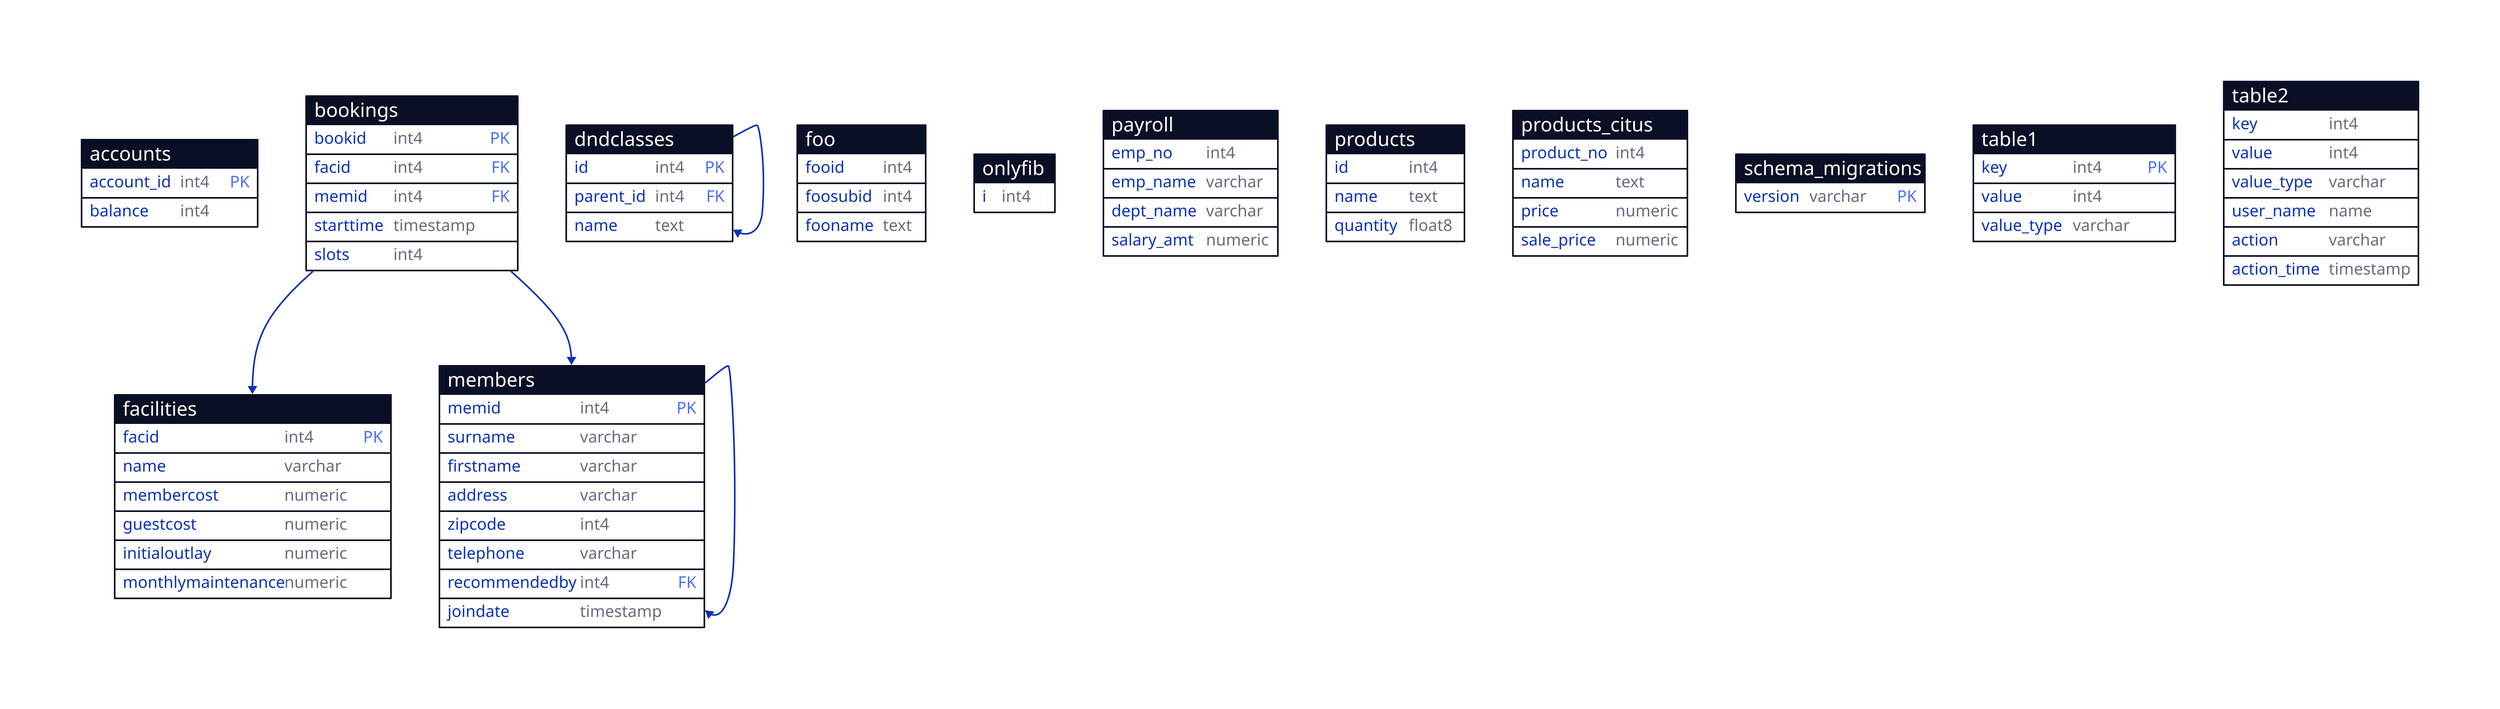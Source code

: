  accounts :{                                     
   shape: sql_table                              
   account_id: int4 {constraint: primary_key}    
   balance: int4                                 
 }                                               
                                                 
                                                 
 
 bookings :{                                     
   shape: sql_table                              
   bookid: int4 {constraint: primary_key}        
   facid: int4 {constraint: foreign_key}         
   memid: int4 {constraint: foreign_key}         
   starttime: timestamp                          
   slots: int4                                   
 }                                               
                                                 
 bookings.facid -> facilities.facid              
 bookings.memid -> members.memid                 
 
 dndclasses :{                                   
   shape: sql_table                              
   id: int4 {constraint: primary_key}            
   parent_id: int4 {constraint: foreign_key}     
   name: text                                    
 }                                               
                                                 
 dndclasses.parent_id -> dndclasses.id           
 
 facilities :{                                   
   shape: sql_table                              
   facid: int4 {constraint: primary_key}         
   name: varchar                                 
   membercost: numeric                           
   guestcost: numeric                            
   initialoutlay: numeric                        
   monthlymaintenance: numeric                   
 }                                               
                                                 
                                                 
 
 foo :{                                          
   shape: sql_table                              
   fooid: int4                                   
   foosubid: int4                                
   fooname: text                                 
 }                                               
                                                 
                                                 
 
 members :{                                      
   shape: sql_table                              
   memid: int4 {constraint: primary_key}         
   surname: varchar                              
   firstname: varchar                            
   address: varchar                              
   zipcode: int4                                 
   telephone: varchar                            
   recommendedby: int4 {constraint: foreign_key} 
   joindate: timestamp                           
 }                                               
                                                 
 members.recommendedby -> members.memid          
 
 onlyfib :{                                      
   shape: sql_table                              
   i: int4                                       
 }                                               
                                                 
                                                 
 
 payroll :{                                      
   shape: sql_table                              
   emp_no: int4                                  
   emp_name: varchar                             
   dept_name: varchar                            
   salary_amt: numeric                           
 }                                               
                                                 
                                                 
 
 products :{                                     
   shape: sql_table                              
   id: int4                                      
   name: text                                    
   quantity: float8                              
 }                                               
                                                 
                                                 
 
 products_citus :{                               
   shape: sql_table                              
   product_no: int4                              
   name: text                                    
   price: numeric                                
   sale_price: numeric                           
 }                                               
                                                 
                                                 
 
 schema_migrations :{                            
   shape: sql_table                              
   version: varchar {constraint: primary_key}    
 }                                               
                                                 
                                                 
 
 table1 :{                                       
   shape: sql_table                              
   key: int4 {constraint: primary_key}           
   value: int4                                   
   value_type: varchar                           
 }                                               
                                                 
                                                 
 
 table2 :{                                       
   shape: sql_table                              
   key: int4                                     
   value: int4                                   
   value_type: varchar                           
   user_name: name                               
   action: varchar                               
   action_time: timestamp                        
 }                                               
                                                 
                                                 
 

